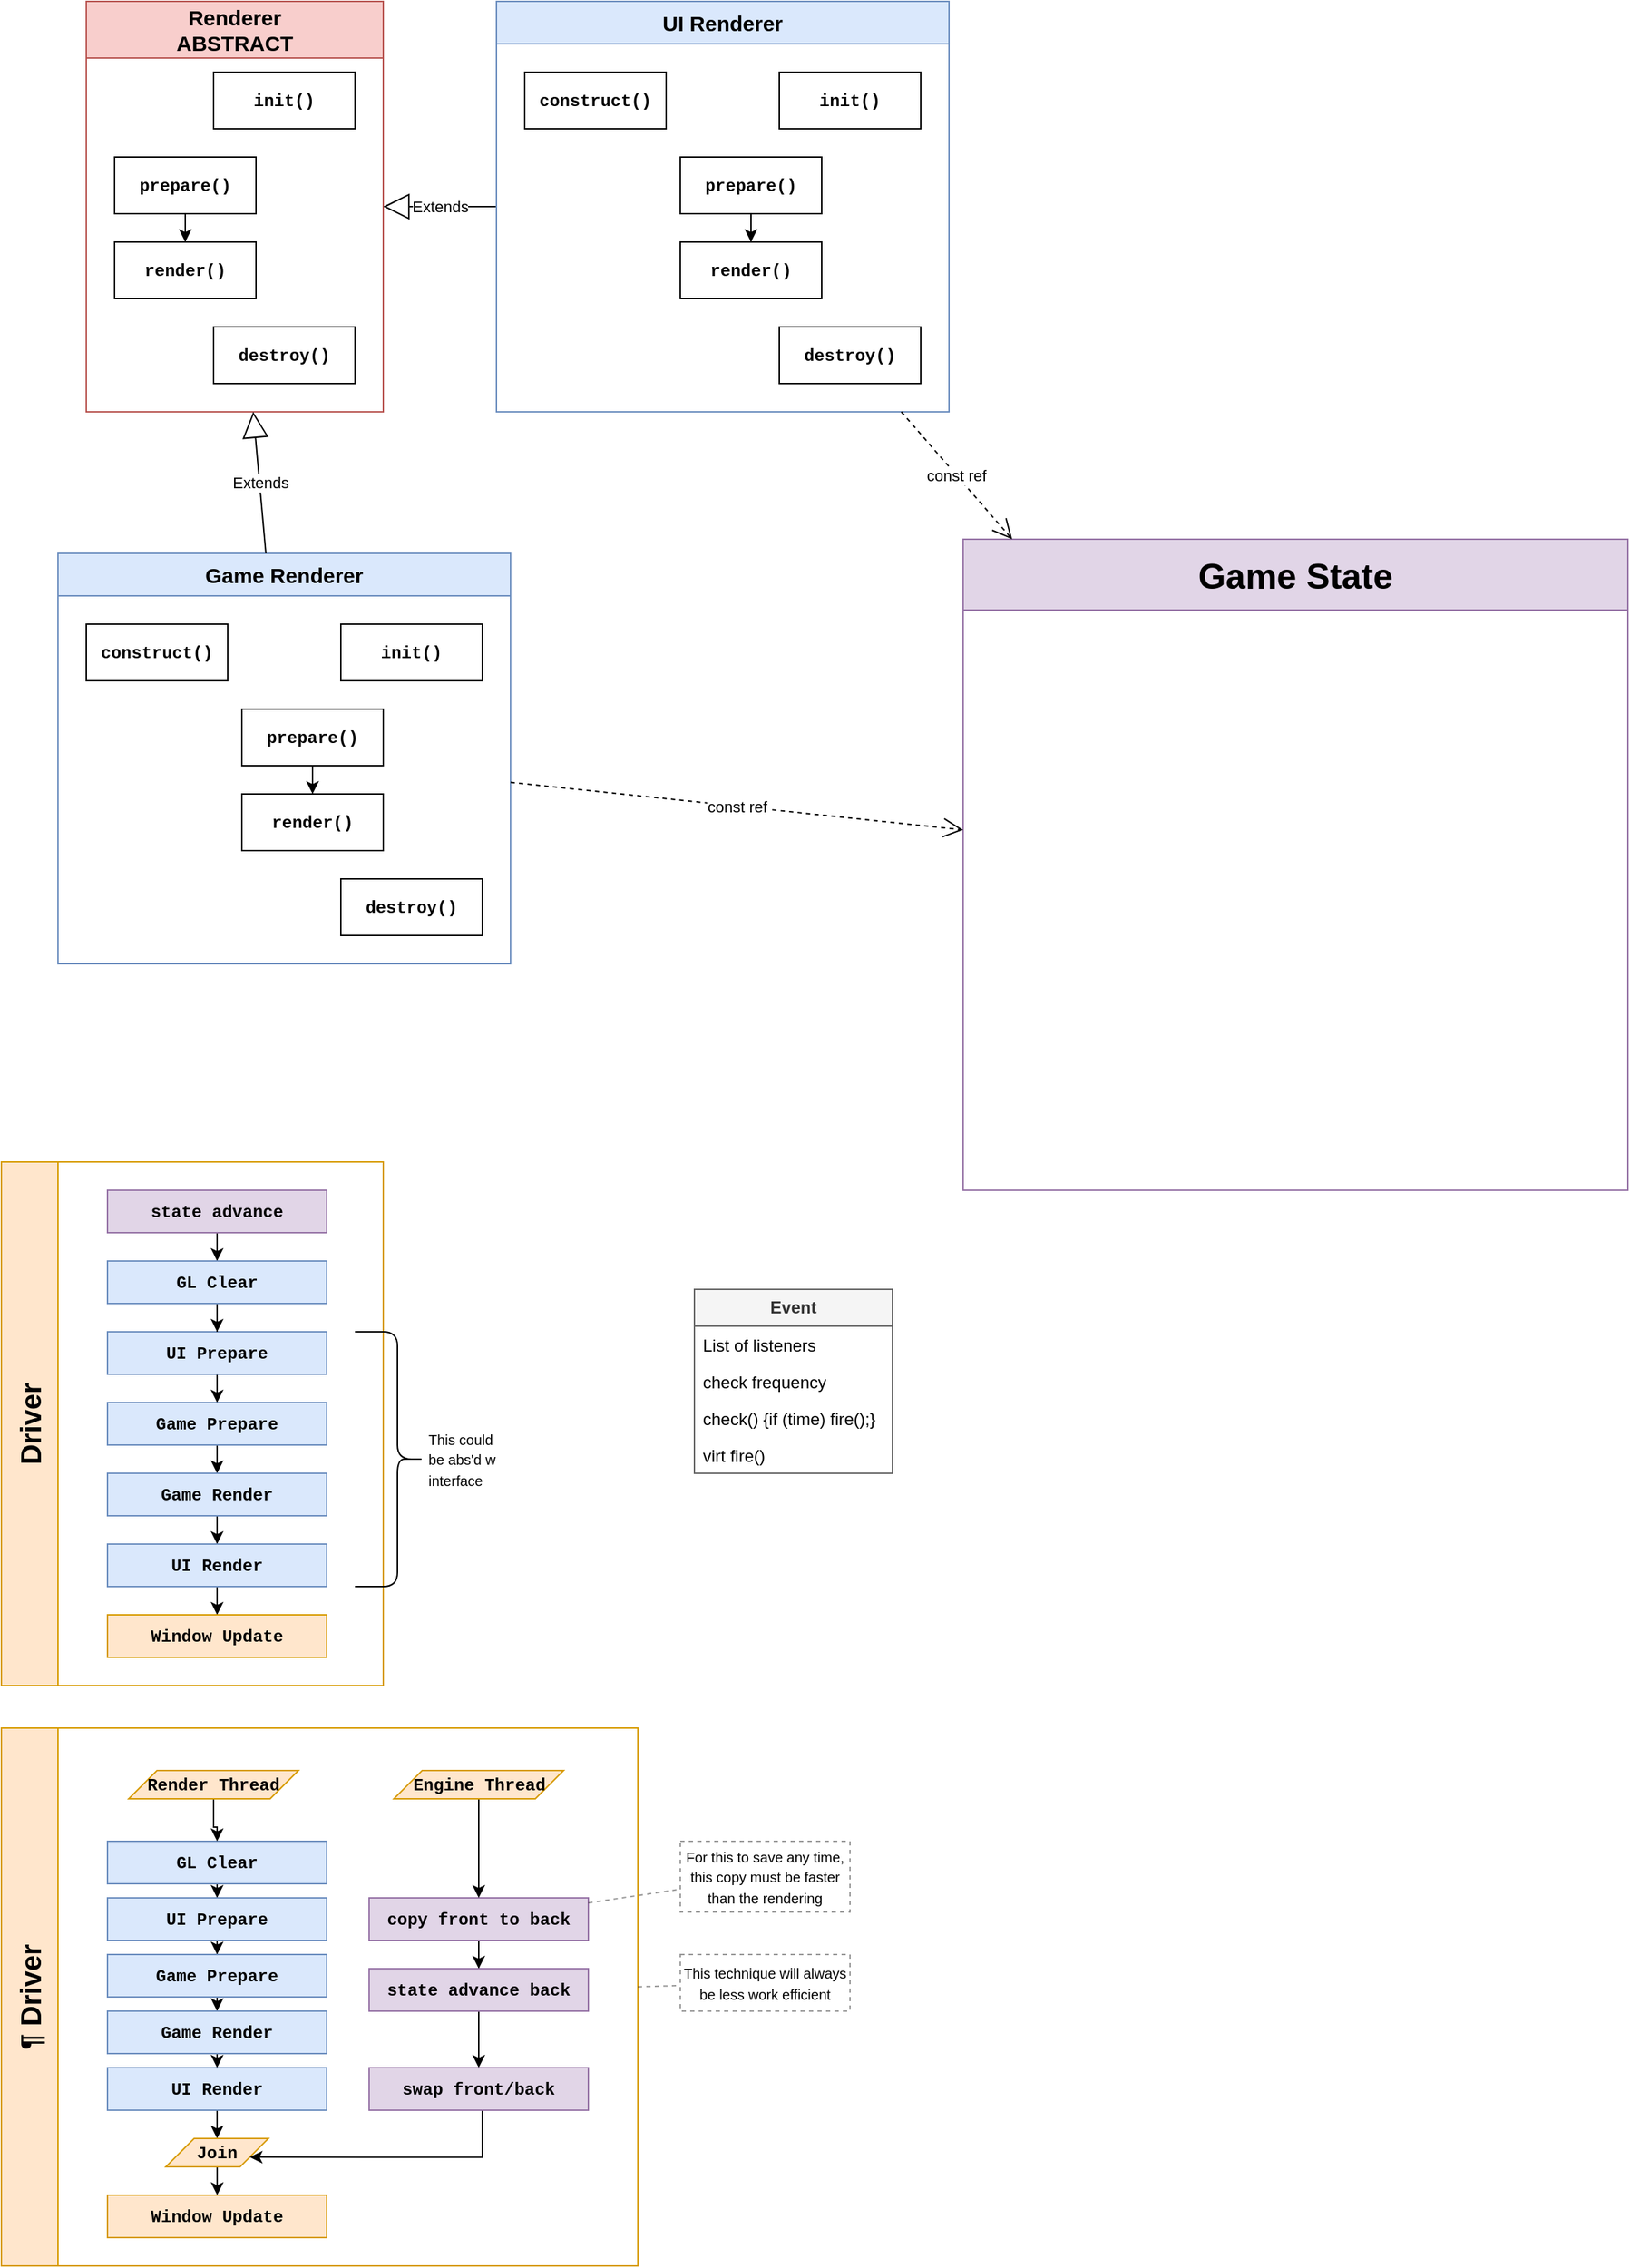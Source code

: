 <mxfile version="24.4.0" type="device">
  <diagram name="Page-1" id="JEAzIKrXxRWVuQYa4M5c">
    <mxGraphModel dx="1251" dy="912" grid="1" gridSize="10" guides="1" tooltips="1" connect="1" arrows="1" fold="1" page="1" pageScale="1" pageWidth="1200" pageHeight="1600" math="0" shadow="0">
      <root>
        <mxCell id="0" />
        <mxCell id="1" parent="0" />
        <mxCell id="Nvr5Osc12EDhb3NBiJlX-1" value="&lt;font style=&quot;font-size: 15px;&quot;&gt;Renderer&lt;/font&gt;&lt;div style=&quot;font-size: 15px;&quot;&gt;&lt;font style=&quot;font-size: 15px;&quot;&gt;ABSTRACT&lt;/font&gt;&lt;/div&gt;" style="swimlane;whiteSpace=wrap;html=1;startSize=40;fillColor=#f8cecc;strokeColor=#b85450;" parent="1" vertex="1">
          <mxGeometry x="80" y="60" width="210" height="290" as="geometry" />
        </mxCell>
        <mxCell id="Nvr5Osc12EDhb3NBiJlX-3" value="&lt;font face=&quot;Courier New&quot;&gt;&lt;b&gt;init()&lt;/b&gt;&lt;/font&gt;" style="rounded=0;whiteSpace=wrap;html=1;" parent="Nvr5Osc12EDhb3NBiJlX-1" vertex="1">
          <mxGeometry x="90" y="50" width="100" height="40" as="geometry" />
        </mxCell>
        <mxCell id="Nvr5Osc12EDhb3NBiJlX-6" style="edgeStyle=orthogonalEdgeStyle;rounded=0;orthogonalLoop=1;jettySize=auto;html=1;" parent="Nvr5Osc12EDhb3NBiJlX-1" source="Nvr5Osc12EDhb3NBiJlX-4" target="Nvr5Osc12EDhb3NBiJlX-5" edge="1">
          <mxGeometry relative="1" as="geometry" />
        </mxCell>
        <mxCell id="Nvr5Osc12EDhb3NBiJlX-4" value="&lt;font face=&quot;Courier New&quot;&gt;&lt;b&gt;prepare()&lt;/b&gt;&lt;/font&gt;" style="rounded=0;whiteSpace=wrap;html=1;" parent="Nvr5Osc12EDhb3NBiJlX-1" vertex="1">
          <mxGeometry x="20" y="110" width="100" height="40" as="geometry" />
        </mxCell>
        <mxCell id="Nvr5Osc12EDhb3NBiJlX-5" value="&lt;font face=&quot;Courier New&quot;&gt;&lt;b&gt;render()&lt;/b&gt;&lt;/font&gt;" style="rounded=0;whiteSpace=wrap;html=1;" parent="Nvr5Osc12EDhb3NBiJlX-1" vertex="1">
          <mxGeometry x="20" y="170" width="100" height="40" as="geometry" />
        </mxCell>
        <mxCell id="Nvr5Osc12EDhb3NBiJlX-7" value="&lt;font face=&quot;Courier New&quot;&gt;&lt;b&gt;destroy()&lt;/b&gt;&lt;/font&gt;" style="rounded=0;whiteSpace=wrap;html=1;" parent="Nvr5Osc12EDhb3NBiJlX-1" vertex="1">
          <mxGeometry x="90" y="230" width="100" height="40" as="geometry" />
        </mxCell>
        <mxCell id="Nvr5Osc12EDhb3NBiJlX-26" value="Extends" style="endArrow=block;endSize=16;endFill=0;html=1;rounded=0;" parent="1" source="Nvr5Osc12EDhb3NBiJlX-27" target="Nvr5Osc12EDhb3NBiJlX-1" edge="1">
          <mxGeometry width="160" relative="1" as="geometry">
            <mxPoint x="570" y="258.265" as="sourcePoint" />
            <mxPoint x="510" y="340" as="targetPoint" />
          </mxGeometry>
        </mxCell>
        <mxCell id="Nvr5Osc12EDhb3NBiJlX-27" value="&lt;span style=&quot;font-size: 15px;&quot;&gt;UI Renderer&lt;/span&gt;" style="swimlane;whiteSpace=wrap;html=1;startSize=30;fillColor=#dae8fc;strokeColor=#6c8ebf;" parent="1" vertex="1">
          <mxGeometry x="370" y="60" width="320" height="290" as="geometry" />
        </mxCell>
        <mxCell id="Nvr5Osc12EDhb3NBiJlX-28" value="&lt;font face=&quot;Courier New&quot;&gt;&lt;b&gt;init()&lt;/b&gt;&lt;/font&gt;" style="rounded=0;whiteSpace=wrap;html=1;" parent="Nvr5Osc12EDhb3NBiJlX-27" vertex="1">
          <mxGeometry x="200" y="50" width="100" height="40" as="geometry" />
        </mxCell>
        <mxCell id="Nvr5Osc12EDhb3NBiJlX-29" style="edgeStyle=orthogonalEdgeStyle;rounded=0;orthogonalLoop=1;jettySize=auto;html=1;" parent="Nvr5Osc12EDhb3NBiJlX-27" source="Nvr5Osc12EDhb3NBiJlX-30" target="Nvr5Osc12EDhb3NBiJlX-31" edge="1">
          <mxGeometry relative="1" as="geometry" />
        </mxCell>
        <mxCell id="Nvr5Osc12EDhb3NBiJlX-30" value="&lt;font face=&quot;Courier New&quot;&gt;&lt;b&gt;prepare()&lt;/b&gt;&lt;/font&gt;" style="rounded=0;whiteSpace=wrap;html=1;" parent="Nvr5Osc12EDhb3NBiJlX-27" vertex="1">
          <mxGeometry x="130" y="110" width="100" height="40" as="geometry" />
        </mxCell>
        <mxCell id="Nvr5Osc12EDhb3NBiJlX-31" value="&lt;font face=&quot;Courier New&quot;&gt;&lt;b&gt;render()&lt;/b&gt;&lt;/font&gt;" style="rounded=0;whiteSpace=wrap;html=1;" parent="Nvr5Osc12EDhb3NBiJlX-27" vertex="1">
          <mxGeometry x="130" y="170" width="100" height="40" as="geometry" />
        </mxCell>
        <mxCell id="Nvr5Osc12EDhb3NBiJlX-32" value="&lt;font face=&quot;Courier New&quot;&gt;&lt;b&gt;destroy()&lt;/b&gt;&lt;/font&gt;" style="rounded=0;whiteSpace=wrap;html=1;" parent="Nvr5Osc12EDhb3NBiJlX-27" vertex="1">
          <mxGeometry x="200" y="230" width="100" height="40" as="geometry" />
        </mxCell>
        <mxCell id="Nvr5Osc12EDhb3NBiJlX-33" value="&lt;font face=&quot;Courier New&quot;&gt;&lt;b&gt;construct()&lt;/b&gt;&lt;/font&gt;" style="rounded=0;whiteSpace=wrap;html=1;" parent="Nvr5Osc12EDhb3NBiJlX-27" vertex="1">
          <mxGeometry x="20" y="50" width="100" height="40" as="geometry" />
        </mxCell>
        <mxCell id="Nvr5Osc12EDhb3NBiJlX-34" value="&lt;span style=&quot;font-size: 15px;&quot;&gt;Game Renderer&lt;/span&gt;" style="swimlane;whiteSpace=wrap;html=1;startSize=30;fillColor=#dae8fc;strokeColor=#6c8ebf;" parent="1" vertex="1">
          <mxGeometry x="60" y="450" width="320" height="290" as="geometry" />
        </mxCell>
        <mxCell id="Nvr5Osc12EDhb3NBiJlX-35" value="&lt;font face=&quot;Courier New&quot;&gt;&lt;b&gt;init()&lt;/b&gt;&lt;/font&gt;" style="rounded=0;whiteSpace=wrap;html=1;" parent="Nvr5Osc12EDhb3NBiJlX-34" vertex="1">
          <mxGeometry x="200" y="50" width="100" height="40" as="geometry" />
        </mxCell>
        <mxCell id="Nvr5Osc12EDhb3NBiJlX-36" style="edgeStyle=orthogonalEdgeStyle;rounded=0;orthogonalLoop=1;jettySize=auto;html=1;" parent="Nvr5Osc12EDhb3NBiJlX-34" source="Nvr5Osc12EDhb3NBiJlX-37" target="Nvr5Osc12EDhb3NBiJlX-38" edge="1">
          <mxGeometry relative="1" as="geometry" />
        </mxCell>
        <mxCell id="Nvr5Osc12EDhb3NBiJlX-37" value="&lt;font face=&quot;Courier New&quot;&gt;&lt;b&gt;prepare()&lt;/b&gt;&lt;/font&gt;" style="rounded=0;whiteSpace=wrap;html=1;" parent="Nvr5Osc12EDhb3NBiJlX-34" vertex="1">
          <mxGeometry x="130" y="110" width="100" height="40" as="geometry" />
        </mxCell>
        <mxCell id="Nvr5Osc12EDhb3NBiJlX-38" value="&lt;font face=&quot;Courier New&quot;&gt;&lt;b&gt;render()&lt;/b&gt;&lt;/font&gt;" style="rounded=0;whiteSpace=wrap;html=1;" parent="Nvr5Osc12EDhb3NBiJlX-34" vertex="1">
          <mxGeometry x="130" y="170" width="100" height="40" as="geometry" />
        </mxCell>
        <mxCell id="Nvr5Osc12EDhb3NBiJlX-39" value="&lt;font face=&quot;Courier New&quot;&gt;&lt;b&gt;destroy()&lt;/b&gt;&lt;/font&gt;" style="rounded=0;whiteSpace=wrap;html=1;" parent="Nvr5Osc12EDhb3NBiJlX-34" vertex="1">
          <mxGeometry x="200" y="230" width="100" height="40" as="geometry" />
        </mxCell>
        <mxCell id="Nvr5Osc12EDhb3NBiJlX-40" value="&lt;font face=&quot;Courier New&quot;&gt;&lt;b&gt;construct()&lt;/b&gt;&lt;/font&gt;" style="rounded=0;whiteSpace=wrap;html=1;" parent="Nvr5Osc12EDhb3NBiJlX-34" vertex="1">
          <mxGeometry x="20" y="50" width="100" height="40" as="geometry" />
        </mxCell>
        <mxCell id="Nvr5Osc12EDhb3NBiJlX-41" value="Extends" style="endArrow=block;endSize=16;endFill=0;html=1;rounded=0;" parent="1" source="Nvr5Osc12EDhb3NBiJlX-34" target="Nvr5Osc12EDhb3NBiJlX-1" edge="1">
          <mxGeometry width="160" relative="1" as="geometry">
            <mxPoint x="350" y="550" as="sourcePoint" />
            <mxPoint x="670" y="450" as="targetPoint" />
          </mxGeometry>
        </mxCell>
        <mxCell id="Nvr5Osc12EDhb3NBiJlX-42" value="&lt;font style=&quot;font-size: 25px;&quot;&gt;Game State&lt;/font&gt;" style="swimlane;whiteSpace=wrap;html=1;fillColor=#e1d5e7;strokeColor=#9673a6;startSize=50;" parent="1" vertex="1">
          <mxGeometry x="700" y="440" width="470" height="460" as="geometry" />
        </mxCell>
        <mxCell id="Nvr5Osc12EDhb3NBiJlX-43" value="const ref" style="endArrow=open;endSize=12;dashed=1;html=1;rounded=0;" parent="1" source="Nvr5Osc12EDhb3NBiJlX-34" target="Nvr5Osc12EDhb3NBiJlX-42" edge="1">
          <mxGeometry width="160" relative="1" as="geometry">
            <mxPoint x="510" y="570" as="sourcePoint" />
            <mxPoint x="670" y="570" as="targetPoint" />
          </mxGeometry>
        </mxCell>
        <mxCell id="Nvr5Osc12EDhb3NBiJlX-44" value="const ref" style="endArrow=open;endSize=12;dashed=1;html=1;rounded=0;" parent="1" source="Nvr5Osc12EDhb3NBiJlX-27" target="Nvr5Osc12EDhb3NBiJlX-42" edge="1">
          <mxGeometry width="160" relative="1" as="geometry">
            <mxPoint x="390" y="658" as="sourcePoint" />
            <mxPoint x="670" y="752" as="targetPoint" />
          </mxGeometry>
        </mxCell>
        <mxCell id="Nvr5Osc12EDhb3NBiJlX-46" value="&lt;font style=&quot;font-size: 20px;&quot;&gt;Driver&lt;/font&gt;" style="swimlane;horizontal=0;whiteSpace=wrap;html=1;fillColor=#ffe6cc;strokeColor=#d79b00;startSize=40;" parent="1" vertex="1">
          <mxGeometry x="20" y="880" width="270" height="370" as="geometry" />
        </mxCell>
        <mxCell id="Nvr5Osc12EDhb3NBiJlX-53" style="edgeStyle=orthogonalEdgeStyle;rounded=0;orthogonalLoop=1;jettySize=auto;html=1;" parent="Nvr5Osc12EDhb3NBiJlX-46" source="Nvr5Osc12EDhb3NBiJlX-47" target="Nvr5Osc12EDhb3NBiJlX-52" edge="1">
          <mxGeometry relative="1" as="geometry" />
        </mxCell>
        <mxCell id="Nvr5Osc12EDhb3NBiJlX-47" value="&lt;font face=&quot;Courier New&quot;&gt;&lt;b&gt;state advance&lt;/b&gt;&lt;/font&gt;" style="rounded=0;whiteSpace=wrap;html=1;fillColor=#e1d5e7;strokeColor=#9673a6;" parent="Nvr5Osc12EDhb3NBiJlX-46" vertex="1">
          <mxGeometry x="75" y="20" width="155" height="30" as="geometry" />
        </mxCell>
        <mxCell id="Nvr5Osc12EDhb3NBiJlX-55" style="edgeStyle=orthogonalEdgeStyle;rounded=0;orthogonalLoop=1;jettySize=auto;html=1;" parent="Nvr5Osc12EDhb3NBiJlX-46" source="Nvr5Osc12EDhb3NBiJlX-48" target="Nvr5Osc12EDhb3NBiJlX-49" edge="1">
          <mxGeometry relative="1" as="geometry" />
        </mxCell>
        <mxCell id="Nvr5Osc12EDhb3NBiJlX-48" value="&lt;font face=&quot;Courier New&quot;&gt;&lt;b&gt;UI Prepare&lt;/b&gt;&lt;/font&gt;" style="rounded=0;whiteSpace=wrap;html=1;fillColor=#dae8fc;strokeColor=#6c8ebf;" parent="Nvr5Osc12EDhb3NBiJlX-46" vertex="1">
          <mxGeometry x="75" y="120" width="155" height="30" as="geometry" />
        </mxCell>
        <mxCell id="Nvr5Osc12EDhb3NBiJlX-56" style="edgeStyle=orthogonalEdgeStyle;rounded=0;orthogonalLoop=1;jettySize=auto;html=1;" parent="Nvr5Osc12EDhb3NBiJlX-46" source="Nvr5Osc12EDhb3NBiJlX-49" target="Nvr5Osc12EDhb3NBiJlX-50" edge="1">
          <mxGeometry relative="1" as="geometry" />
        </mxCell>
        <mxCell id="Nvr5Osc12EDhb3NBiJlX-49" value="&lt;font face=&quot;Courier New&quot;&gt;&lt;b&gt;Game Prepare&lt;/b&gt;&lt;/font&gt;" style="rounded=0;whiteSpace=wrap;html=1;fillColor=#dae8fc;strokeColor=#6c8ebf;" parent="Nvr5Osc12EDhb3NBiJlX-46" vertex="1">
          <mxGeometry x="75" y="170" width="155" height="30" as="geometry" />
        </mxCell>
        <mxCell id="Nvr5Osc12EDhb3NBiJlX-57" style="edgeStyle=orthogonalEdgeStyle;rounded=0;orthogonalLoop=1;jettySize=auto;html=1;" parent="Nvr5Osc12EDhb3NBiJlX-46" source="Nvr5Osc12EDhb3NBiJlX-50" target="Nvr5Osc12EDhb3NBiJlX-51" edge="1">
          <mxGeometry relative="1" as="geometry" />
        </mxCell>
        <mxCell id="Nvr5Osc12EDhb3NBiJlX-50" value="&lt;font face=&quot;Courier New&quot;&gt;&lt;b&gt;Game Render&lt;/b&gt;&lt;/font&gt;" style="rounded=0;whiteSpace=wrap;html=1;fillColor=#dae8fc;strokeColor=#6c8ebf;" parent="Nvr5Osc12EDhb3NBiJlX-46" vertex="1">
          <mxGeometry x="75" y="220" width="155" height="30" as="geometry" />
        </mxCell>
        <mxCell id="Nvr5Osc12EDhb3NBiJlX-59" style="edgeStyle=orthogonalEdgeStyle;rounded=0;orthogonalLoop=1;jettySize=auto;html=1;" parent="Nvr5Osc12EDhb3NBiJlX-46" source="Nvr5Osc12EDhb3NBiJlX-51" target="Nvr5Osc12EDhb3NBiJlX-58" edge="1">
          <mxGeometry relative="1" as="geometry" />
        </mxCell>
        <mxCell id="Nvr5Osc12EDhb3NBiJlX-51" value="&lt;font face=&quot;Courier New&quot;&gt;&lt;b&gt;UI Render&lt;/b&gt;&lt;/font&gt;" style="rounded=0;whiteSpace=wrap;html=1;fillColor=#dae8fc;strokeColor=#6c8ebf;" parent="Nvr5Osc12EDhb3NBiJlX-46" vertex="1">
          <mxGeometry x="75" y="270" width="155" height="30" as="geometry" />
        </mxCell>
        <mxCell id="Nvr5Osc12EDhb3NBiJlX-54" style="edgeStyle=orthogonalEdgeStyle;rounded=0;orthogonalLoop=1;jettySize=auto;html=1;" parent="Nvr5Osc12EDhb3NBiJlX-46" source="Nvr5Osc12EDhb3NBiJlX-52" target="Nvr5Osc12EDhb3NBiJlX-48" edge="1">
          <mxGeometry relative="1" as="geometry" />
        </mxCell>
        <mxCell id="Nvr5Osc12EDhb3NBiJlX-52" value="&lt;font face=&quot;Courier New&quot;&gt;&lt;b&gt;GL Clear&lt;/b&gt;&lt;/font&gt;" style="rounded=0;whiteSpace=wrap;html=1;fillColor=#dae8fc;strokeColor=#6c8ebf;" parent="Nvr5Osc12EDhb3NBiJlX-46" vertex="1">
          <mxGeometry x="75" y="70" width="155" height="30" as="geometry" />
        </mxCell>
        <mxCell id="Nvr5Osc12EDhb3NBiJlX-58" value="&lt;font face=&quot;Courier New&quot;&gt;&lt;b&gt;Window Update&lt;/b&gt;&lt;/font&gt;" style="rounded=0;whiteSpace=wrap;html=1;fillColor=#ffe6cc;strokeColor=#d79b00;" parent="Nvr5Osc12EDhb3NBiJlX-46" vertex="1">
          <mxGeometry x="75" y="320" width="155" height="30" as="geometry" />
        </mxCell>
        <mxCell id="Nvr5Osc12EDhb3NBiJlX-60" value="&lt;font style=&quot;font-size: 10px;&quot;&gt;This could be abs&#39;d w interface&lt;/font&gt;" style="shape=curlyBracket;whiteSpace=wrap;html=1;rounded=1;flipH=1;labelPosition=right;verticalLabelPosition=middle;align=left;verticalAlign=middle;size=0.4;" parent="1" vertex="1">
          <mxGeometry x="270" y="1000" width="50" height="180" as="geometry" />
        </mxCell>
        <mxCell id="Nvr5Osc12EDhb3NBiJlX-61" value="&lt;font style=&quot;font-size: 20px;&quot;&gt;¶ Driver&lt;/font&gt;" style="swimlane;horizontal=0;whiteSpace=wrap;html=1;fillColor=#ffe6cc;strokeColor=#d79b00;startSize=40;" parent="1" vertex="1">
          <mxGeometry x="20" y="1280" width="450" height="380" as="geometry" />
        </mxCell>
        <mxCell id="Nvr5Osc12EDhb3NBiJlX-85" style="edgeStyle=orthogonalEdgeStyle;rounded=0;orthogonalLoop=1;jettySize=auto;html=1;" parent="Nvr5Osc12EDhb3NBiJlX-61" source="Nvr5Osc12EDhb3NBiJlX-63" target="Nvr5Osc12EDhb3NBiJlX-84" edge="1">
          <mxGeometry relative="1" as="geometry" />
        </mxCell>
        <mxCell id="Nvr5Osc12EDhb3NBiJlX-63" value="&lt;font face=&quot;Courier New&quot;&gt;&lt;b&gt;copy front to back&lt;/b&gt;&lt;/font&gt;" style="rounded=0;whiteSpace=wrap;html=1;fillColor=#e1d5e7;strokeColor=#9673a6;" parent="Nvr5Osc12EDhb3NBiJlX-61" vertex="1">
          <mxGeometry x="260" y="120" width="155" height="30" as="geometry" />
        </mxCell>
        <mxCell id="Nvr5Osc12EDhb3NBiJlX-64" style="edgeStyle=orthogonalEdgeStyle;rounded=0;orthogonalLoop=1;jettySize=auto;html=1;" parent="Nvr5Osc12EDhb3NBiJlX-61" source="Nvr5Osc12EDhb3NBiJlX-65" target="Nvr5Osc12EDhb3NBiJlX-67" edge="1">
          <mxGeometry relative="1" as="geometry" />
        </mxCell>
        <mxCell id="Nvr5Osc12EDhb3NBiJlX-66" style="edgeStyle=orthogonalEdgeStyle;rounded=0;orthogonalLoop=1;jettySize=auto;html=1;" parent="Nvr5Osc12EDhb3NBiJlX-61" source="Nvr5Osc12EDhb3NBiJlX-67" target="Nvr5Osc12EDhb3NBiJlX-69" edge="1">
          <mxGeometry relative="1" as="geometry" />
        </mxCell>
        <mxCell id="Nvr5Osc12EDhb3NBiJlX-67" value="&lt;font face=&quot;Courier New&quot;&gt;&lt;b&gt;Game Prepare&lt;/b&gt;&lt;/font&gt;" style="rounded=0;whiteSpace=wrap;html=1;fillColor=#dae8fc;strokeColor=#6c8ebf;" parent="Nvr5Osc12EDhb3NBiJlX-61" vertex="1">
          <mxGeometry x="75" y="160" width="155" height="30" as="geometry" />
        </mxCell>
        <mxCell id="Nvr5Osc12EDhb3NBiJlX-68" style="edgeStyle=orthogonalEdgeStyle;rounded=0;orthogonalLoop=1;jettySize=auto;html=1;" parent="Nvr5Osc12EDhb3NBiJlX-61" source="Nvr5Osc12EDhb3NBiJlX-69" target="Nvr5Osc12EDhb3NBiJlX-71" edge="1">
          <mxGeometry relative="1" as="geometry" />
        </mxCell>
        <mxCell id="Nvr5Osc12EDhb3NBiJlX-69" value="&lt;font face=&quot;Courier New&quot;&gt;&lt;b&gt;Game Render&lt;/b&gt;&lt;/font&gt;" style="rounded=0;whiteSpace=wrap;html=1;fillColor=#dae8fc;strokeColor=#6c8ebf;" parent="Nvr5Osc12EDhb3NBiJlX-61" vertex="1">
          <mxGeometry x="75" y="200" width="155" height="30" as="geometry" />
        </mxCell>
        <mxCell id="Nvr5Osc12EDhb3NBiJlX-87" style="edgeStyle=orthogonalEdgeStyle;rounded=0;orthogonalLoop=1;jettySize=auto;html=1;" parent="Nvr5Osc12EDhb3NBiJlX-61" source="Nvr5Osc12EDhb3NBiJlX-71" target="Nvr5Osc12EDhb3NBiJlX-86" edge="1">
          <mxGeometry relative="1" as="geometry" />
        </mxCell>
        <mxCell id="Nvr5Osc12EDhb3NBiJlX-71" value="&lt;font face=&quot;Courier New&quot;&gt;&lt;b&gt;UI Render&lt;/b&gt;&lt;/font&gt;" style="rounded=0;whiteSpace=wrap;html=1;fillColor=#dae8fc;strokeColor=#6c8ebf;" parent="Nvr5Osc12EDhb3NBiJlX-61" vertex="1">
          <mxGeometry x="75" y="240" width="155" height="30" as="geometry" />
        </mxCell>
        <mxCell id="Nvr5Osc12EDhb3NBiJlX-101" style="edgeStyle=orthogonalEdgeStyle;rounded=0;orthogonalLoop=1;jettySize=auto;html=1;entryX=0.5;entryY=0;entryDx=0;entryDy=0;" parent="Nvr5Osc12EDhb3NBiJlX-61" source="Nvr5Osc12EDhb3NBiJlX-73" target="Nvr5Osc12EDhb3NBiJlX-65" edge="1">
          <mxGeometry relative="1" as="geometry" />
        </mxCell>
        <mxCell id="Nvr5Osc12EDhb3NBiJlX-73" value="&lt;font face=&quot;Courier New&quot;&gt;&lt;b&gt;GL Clear&lt;/b&gt;&lt;/font&gt;" style="rounded=0;whiteSpace=wrap;html=1;fillColor=#dae8fc;strokeColor=#6c8ebf;" parent="Nvr5Osc12EDhb3NBiJlX-61" vertex="1">
          <mxGeometry x="75" y="80" width="155" height="30" as="geometry" />
        </mxCell>
        <mxCell id="Nvr5Osc12EDhb3NBiJlX-74" value="&lt;font face=&quot;Courier New&quot;&gt;&lt;b&gt;Window Update&lt;/b&gt;&lt;/font&gt;" style="rounded=0;whiteSpace=wrap;html=1;fillColor=#ffe6cc;strokeColor=#d79b00;" parent="Nvr5Osc12EDhb3NBiJlX-61" vertex="1">
          <mxGeometry x="75" y="330" width="155" height="30" as="geometry" />
        </mxCell>
        <mxCell id="Nvr5Osc12EDhb3NBiJlX-83" style="edgeStyle=orthogonalEdgeStyle;rounded=0;orthogonalLoop=1;jettySize=auto;html=1;entryX=0.5;entryY=0;entryDx=0;entryDy=0;" parent="Nvr5Osc12EDhb3NBiJlX-61" source="sQQ3VaDpg-WrfRXjGf0c-1" target="Nvr5Osc12EDhb3NBiJlX-63" edge="1">
          <mxGeometry relative="1" as="geometry" />
        </mxCell>
        <mxCell id="Nvr5Osc12EDhb3NBiJlX-98" style="edgeStyle=orthogonalEdgeStyle;rounded=0;orthogonalLoop=1;jettySize=auto;html=1;" parent="Nvr5Osc12EDhb3NBiJlX-61" source="Nvr5Osc12EDhb3NBiJlX-76" target="Nvr5Osc12EDhb3NBiJlX-73" edge="1">
          <mxGeometry relative="1" as="geometry" />
        </mxCell>
        <mxCell id="Nvr5Osc12EDhb3NBiJlX-76" value="&lt;b style=&quot;font-family: &amp;quot;Courier New&amp;quot;;&quot;&gt;Render Thread&lt;/b&gt;" style="shape=parallelogram;perimeter=parallelogramPerimeter;whiteSpace=wrap;html=1;fixedSize=1;fillColor=#ffe6cc;strokeColor=#d79b00;" parent="Nvr5Osc12EDhb3NBiJlX-61" vertex="1">
          <mxGeometry x="90" y="30" width="120" height="20" as="geometry" />
        </mxCell>
        <mxCell id="Nvr5Osc12EDhb3NBiJlX-93" style="edgeStyle=orthogonalEdgeStyle;rounded=0;orthogonalLoop=1;jettySize=auto;html=1;" parent="Nvr5Osc12EDhb3NBiJlX-61" source="Nvr5Osc12EDhb3NBiJlX-84" target="Nvr5Osc12EDhb3NBiJlX-89" edge="1">
          <mxGeometry relative="1" as="geometry" />
        </mxCell>
        <mxCell id="Nvr5Osc12EDhb3NBiJlX-84" value="&lt;font face=&quot;Courier New&quot;&gt;&lt;b&gt;state advance back&lt;/b&gt;&lt;/font&gt;" style="rounded=0;whiteSpace=wrap;html=1;fillColor=#e1d5e7;strokeColor=#9673a6;" parent="Nvr5Osc12EDhb3NBiJlX-61" vertex="1">
          <mxGeometry x="260" y="170" width="155" height="30" as="geometry" />
        </mxCell>
        <mxCell id="Nvr5Osc12EDhb3NBiJlX-88" style="edgeStyle=orthogonalEdgeStyle;rounded=0;orthogonalLoop=1;jettySize=auto;html=1;" parent="Nvr5Osc12EDhb3NBiJlX-61" source="Nvr5Osc12EDhb3NBiJlX-86" target="Nvr5Osc12EDhb3NBiJlX-74" edge="1">
          <mxGeometry relative="1" as="geometry" />
        </mxCell>
        <mxCell id="Nvr5Osc12EDhb3NBiJlX-86" value="&lt;b style=&quot;font-family: &amp;quot;Courier New&amp;quot;;&quot;&gt;Join&lt;/b&gt;" style="shape=parallelogram;perimeter=parallelogramPerimeter;whiteSpace=wrap;html=1;fixedSize=1;fillColor=#ffe6cc;strokeColor=#d79b00;" parent="Nvr5Osc12EDhb3NBiJlX-61" vertex="1">
          <mxGeometry x="116.25" y="290" width="72.5" height="20" as="geometry" />
        </mxCell>
        <mxCell id="Nvr5Osc12EDhb3NBiJlX-92" style="edgeStyle=orthogonalEdgeStyle;rounded=0;orthogonalLoop=1;jettySize=auto;html=1;entryX=1;entryY=0.75;entryDx=0;entryDy=0;" parent="Nvr5Osc12EDhb3NBiJlX-61" source="Nvr5Osc12EDhb3NBiJlX-89" target="Nvr5Osc12EDhb3NBiJlX-86" edge="1">
          <mxGeometry relative="1" as="geometry">
            <mxPoint x="337.5" y="305" as="targetPoint" />
            <Array as="points">
              <mxPoint x="340" y="303" />
            </Array>
          </mxGeometry>
        </mxCell>
        <mxCell id="Nvr5Osc12EDhb3NBiJlX-89" value="&lt;font face=&quot;Courier New&quot;&gt;&lt;b&gt;swap front/back&lt;/b&gt;&lt;/font&gt;" style="rounded=0;whiteSpace=wrap;html=1;fillColor=#e1d5e7;strokeColor=#9673a6;" parent="Nvr5Osc12EDhb3NBiJlX-61" vertex="1">
          <mxGeometry x="260" y="240" width="155" height="30" as="geometry" />
        </mxCell>
        <mxCell id="Nvr5Osc12EDhb3NBiJlX-65" value="&lt;font face=&quot;Courier New&quot;&gt;&lt;b&gt;UI Prepare&lt;/b&gt;&lt;/font&gt;" style="rounded=0;whiteSpace=wrap;html=1;fillColor=#dae8fc;strokeColor=#6c8ebf;" parent="Nvr5Osc12EDhb3NBiJlX-61" vertex="1">
          <mxGeometry x="75" y="120" width="155" height="30" as="geometry" />
        </mxCell>
        <mxCell id="sQQ3VaDpg-WrfRXjGf0c-1" value="&lt;b style=&quot;font-family: &amp;quot;Courier New&amp;quot;;&quot;&gt;Engine Thread&lt;/b&gt;" style="shape=parallelogram;perimeter=parallelogramPerimeter;whiteSpace=wrap;html=1;fixedSize=1;fillColor=#ffe6cc;strokeColor=#d79b00;" vertex="1" parent="Nvr5Osc12EDhb3NBiJlX-61">
          <mxGeometry x="277.5" y="30" width="120" height="20" as="geometry" />
        </mxCell>
        <mxCell id="Nvr5Osc12EDhb3NBiJlX-107" value="" style="endArrow=none;html=1;rounded=0;dashed=1;opacity=40;" parent="1" source="Nvr5Osc12EDhb3NBiJlX-63" target="Nvr5Osc12EDhb3NBiJlX-109" edge="1">
          <mxGeometry width="50" height="50" relative="1" as="geometry">
            <mxPoint x="350" y="1520" as="sourcePoint" />
            <mxPoint x="400" y="1470" as="targetPoint" />
          </mxGeometry>
        </mxCell>
        <mxCell id="Nvr5Osc12EDhb3NBiJlX-109" value="&lt;span style=&quot;text-align: left;&quot;&gt;&lt;span style=&quot;font-size: 10px;&quot;&gt;For this to save any time, this copy must be faster than the rendering&lt;/span&gt;&lt;/span&gt;" style="whiteSpace=wrap;html=1;dashed=1;opacity=40;" parent="1" vertex="1">
          <mxGeometry x="500" y="1360" width="120" height="50" as="geometry" />
        </mxCell>
        <mxCell id="Nvr5Osc12EDhb3NBiJlX-110" value="" style="endArrow=none;html=1;rounded=0;dashed=1;opacity=40;" parent="1" source="Nvr5Osc12EDhb3NBiJlX-61" target="Nvr5Osc12EDhb3NBiJlX-111" edge="1">
          <mxGeometry width="50" height="50" relative="1" as="geometry">
            <mxPoint x="460" y="1514" as="sourcePoint" />
            <mxPoint x="425" y="1580" as="targetPoint" />
          </mxGeometry>
        </mxCell>
        <mxCell id="Nvr5Osc12EDhb3NBiJlX-111" value="&lt;span style=&quot;text-align: left;&quot;&gt;&lt;span style=&quot;font-size: 10px;&quot;&gt;This technique will always be less work efficient&lt;/span&gt;&lt;/span&gt;" style="whiteSpace=wrap;html=1;dashed=1;opacity=40;" parent="1" vertex="1">
          <mxGeometry x="500" y="1440" width="120" height="40" as="geometry" />
        </mxCell>
        <mxCell id="sQQ3VaDpg-WrfRXjGf0c-2" value="&lt;b&gt;Event&lt;/b&gt;" style="swimlane;fontStyle=0;childLayout=stackLayout;horizontal=1;startSize=26;fillColor=#f5f5f5;horizontalStack=0;resizeParent=1;resizeParentMax=0;resizeLast=0;collapsible=1;marginBottom=0;whiteSpace=wrap;html=1;strokeColor=#666666;fontColor=#333333;" vertex="1" parent="1">
          <mxGeometry x="510" y="970" width="140" height="130" as="geometry" />
        </mxCell>
        <mxCell id="sQQ3VaDpg-WrfRXjGf0c-3" value="List of listeners" style="text;strokeColor=none;fillColor=none;align=left;verticalAlign=top;spacingLeft=4;spacingRight=4;overflow=hidden;rotatable=0;points=[[0,0.5],[1,0.5]];portConstraint=eastwest;whiteSpace=wrap;html=1;" vertex="1" parent="sQQ3VaDpg-WrfRXjGf0c-2">
          <mxGeometry y="26" width="140" height="26" as="geometry" />
        </mxCell>
        <mxCell id="sQQ3VaDpg-WrfRXjGf0c-4" value="check frequency" style="text;strokeColor=none;fillColor=none;align=left;verticalAlign=top;spacingLeft=4;spacingRight=4;overflow=hidden;rotatable=0;points=[[0,0.5],[1,0.5]];portConstraint=eastwest;whiteSpace=wrap;html=1;" vertex="1" parent="sQQ3VaDpg-WrfRXjGf0c-2">
          <mxGeometry y="52" width="140" height="26" as="geometry" />
        </mxCell>
        <mxCell id="sQQ3VaDpg-WrfRXjGf0c-5" value="check() {if (time) fire();}" style="text;strokeColor=none;fillColor=none;align=left;verticalAlign=top;spacingLeft=4;spacingRight=4;overflow=hidden;rotatable=0;points=[[0,0.5],[1,0.5]];portConstraint=eastwest;whiteSpace=wrap;html=1;" vertex="1" parent="sQQ3VaDpg-WrfRXjGf0c-2">
          <mxGeometry y="78" width="140" height="26" as="geometry" />
        </mxCell>
        <mxCell id="sQQ3VaDpg-WrfRXjGf0c-6" value="virt fire()" style="text;strokeColor=none;fillColor=none;align=left;verticalAlign=top;spacingLeft=4;spacingRight=4;overflow=hidden;rotatable=0;points=[[0,0.5],[1,0.5]];portConstraint=eastwest;whiteSpace=wrap;html=1;" vertex="1" parent="sQQ3VaDpg-WrfRXjGf0c-2">
          <mxGeometry y="104" width="140" height="26" as="geometry" />
        </mxCell>
      </root>
    </mxGraphModel>
  </diagram>
</mxfile>
